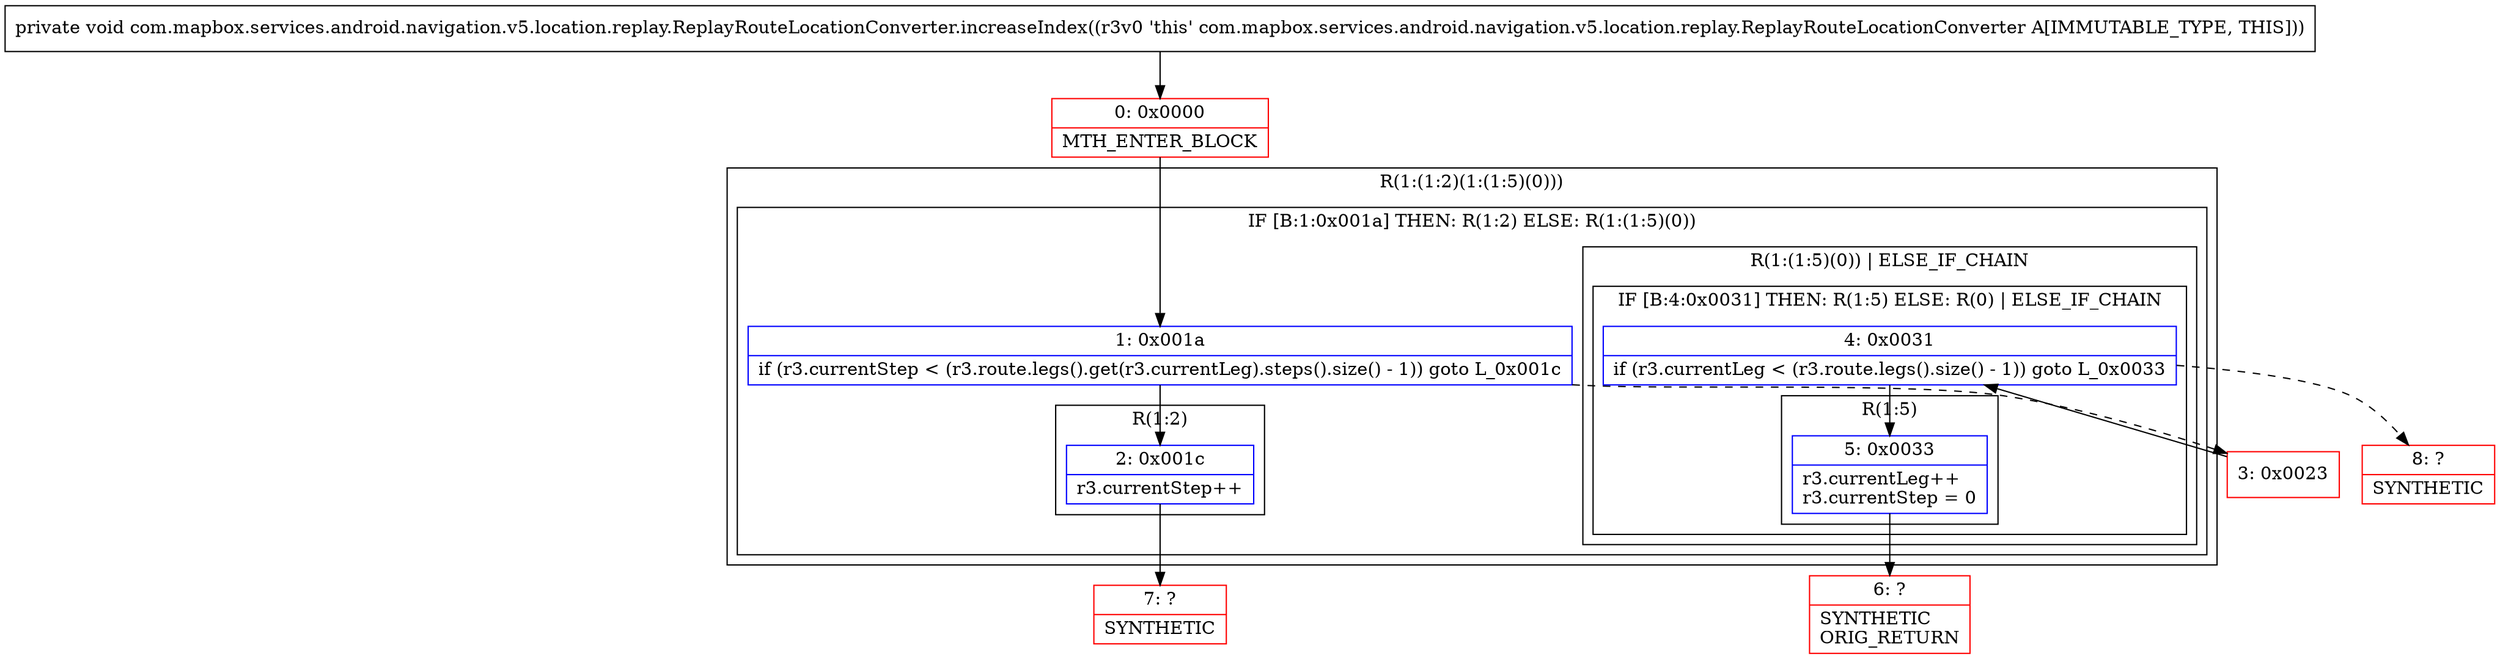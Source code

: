 digraph "CFG forcom.mapbox.services.android.navigation.v5.location.replay.ReplayRouteLocationConverter.increaseIndex()V" {
subgraph cluster_Region_1728017659 {
label = "R(1:(1:2)(1:(1:5)(0)))";
node [shape=record,color=blue];
subgraph cluster_IfRegion_526794068 {
label = "IF [B:1:0x001a] THEN: R(1:2) ELSE: R(1:(1:5)(0))";
node [shape=record,color=blue];
Node_1 [shape=record,label="{1\:\ 0x001a|if (r3.currentStep \< (r3.route.legs().get(r3.currentLeg).steps().size() \- 1)) goto L_0x001c\l}"];
subgraph cluster_Region_1545501001 {
label = "R(1:2)";
node [shape=record,color=blue];
Node_2 [shape=record,label="{2\:\ 0x001c|r3.currentStep++\l}"];
}
subgraph cluster_Region_1751927436 {
label = "R(1:(1:5)(0)) | ELSE_IF_CHAIN\l";
node [shape=record,color=blue];
subgraph cluster_IfRegion_1965663190 {
label = "IF [B:4:0x0031] THEN: R(1:5) ELSE: R(0) | ELSE_IF_CHAIN\l";
node [shape=record,color=blue];
Node_4 [shape=record,label="{4\:\ 0x0031|if (r3.currentLeg \< (r3.route.legs().size() \- 1)) goto L_0x0033\l}"];
subgraph cluster_Region_1527491770 {
label = "R(1:5)";
node [shape=record,color=blue];
Node_5 [shape=record,label="{5\:\ 0x0033|r3.currentLeg++\lr3.currentStep = 0\l}"];
}
subgraph cluster_Region_1961902755 {
label = "R(0)";
node [shape=record,color=blue];
}
}
}
}
}
Node_0 [shape=record,color=red,label="{0\:\ 0x0000|MTH_ENTER_BLOCK\l}"];
Node_3 [shape=record,color=red,label="{3\:\ 0x0023}"];
Node_6 [shape=record,color=red,label="{6\:\ ?|SYNTHETIC\lORIG_RETURN\l}"];
Node_7 [shape=record,color=red,label="{7\:\ ?|SYNTHETIC\l}"];
Node_8 [shape=record,color=red,label="{8\:\ ?|SYNTHETIC\l}"];
MethodNode[shape=record,label="{private void com.mapbox.services.android.navigation.v5.location.replay.ReplayRouteLocationConverter.increaseIndex((r3v0 'this' com.mapbox.services.android.navigation.v5.location.replay.ReplayRouteLocationConverter A[IMMUTABLE_TYPE, THIS])) }"];
MethodNode -> Node_0;
Node_1 -> Node_2;
Node_1 -> Node_3[style=dashed];
Node_2 -> Node_7;
Node_4 -> Node_5;
Node_4 -> Node_8[style=dashed];
Node_5 -> Node_6;
Node_0 -> Node_1;
Node_3 -> Node_4;
}


